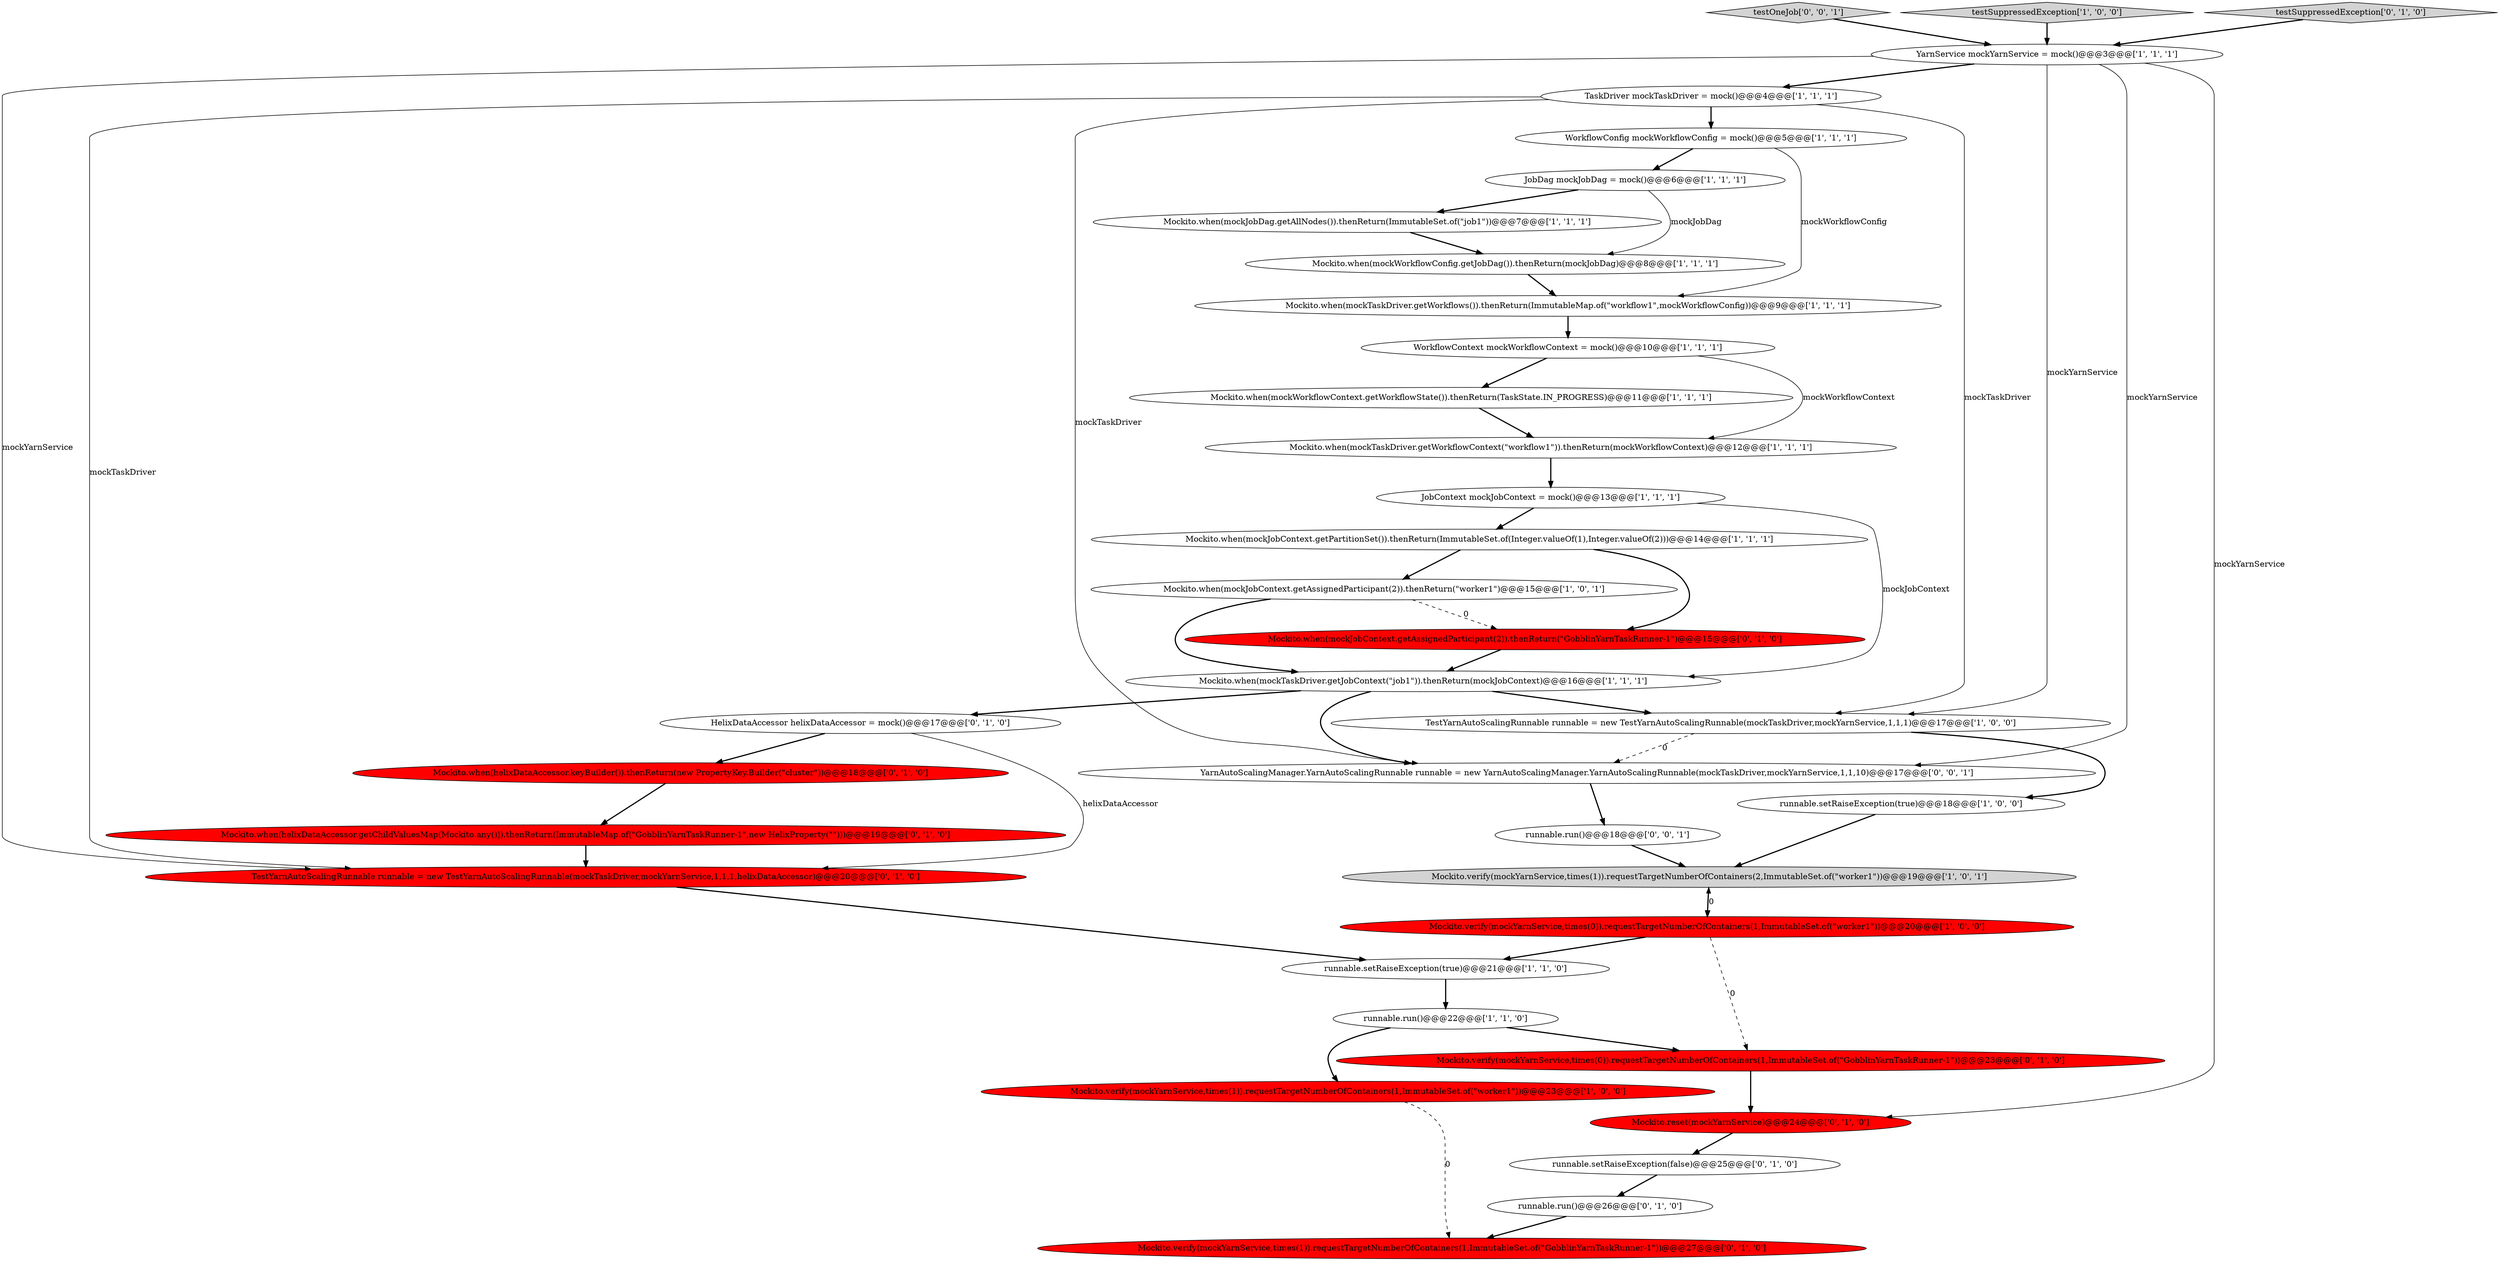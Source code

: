 digraph {
22 [style = filled, label = "Mockito.verify(mockYarnService,times(1)).requestTargetNumberOfContainers(1,ImmutableSet.of(\"GobblinYarnTaskRunner-1\"))@@@27@@@['0', '1', '0']", fillcolor = red, shape = ellipse image = "AAA1AAABBB2BBB"];
35 [style = filled, label = "testOneJob['0', '0', '1']", fillcolor = lightgray, shape = diamond image = "AAA0AAABBB3BBB"];
3 [style = filled, label = "WorkflowConfig mockWorkflowConfig = mock()@@@5@@@['1', '1', '1']", fillcolor = white, shape = ellipse image = "AAA0AAABBB1BBB"];
15 [style = filled, label = "runnable.setRaiseException(true)@@@21@@@['1', '1', '0']", fillcolor = white, shape = ellipse image = "AAA0AAABBB1BBB"];
12 [style = filled, label = "Mockito.when(mockTaskDriver.getWorkflowContext(\"workflow1\")).thenReturn(mockWorkflowContext)@@@12@@@['1', '1', '1']", fillcolor = white, shape = ellipse image = "AAA0AAABBB1BBB"];
17 [style = filled, label = "Mockito.when(mockTaskDriver.getWorkflows()).thenReturn(ImmutableMap.of(\"workflow1\",mockWorkflowConfig))@@@9@@@['1', '1', '1']", fillcolor = white, shape = ellipse image = "AAA0AAABBB1BBB"];
5 [style = filled, label = "testSuppressedException['1', '0', '0']", fillcolor = lightgray, shape = diamond image = "AAA0AAABBB1BBB"];
26 [style = filled, label = "runnable.setRaiseException(false)@@@25@@@['0', '1', '0']", fillcolor = white, shape = ellipse image = "AAA0AAABBB2BBB"];
2 [style = filled, label = "Mockito.when(mockJobDag.getAllNodes()).thenReturn(ImmutableSet.of(\"job1\"))@@@7@@@['1', '1', '1']", fillcolor = white, shape = ellipse image = "AAA0AAABBB1BBB"];
8 [style = filled, label = "YarnService mockYarnService = mock()@@@3@@@['1', '1', '1']", fillcolor = white, shape = ellipse image = "AAA0AAABBB1BBB"];
11 [style = filled, label = "TestYarnAutoScalingRunnable runnable = new TestYarnAutoScalingRunnable(mockTaskDriver,mockYarnService,1,1,1)@@@17@@@['1', '0', '0']", fillcolor = white, shape = ellipse image = "AAA0AAABBB1BBB"];
18 [style = filled, label = "JobDag mockJobDag = mock()@@@6@@@['1', '1', '1']", fillcolor = white, shape = ellipse image = "AAA0AAABBB1BBB"];
20 [style = filled, label = "Mockito.verify(mockYarnService,times(0)).requestTargetNumberOfContainers(1,ImmutableSet.of(\"worker1\"))@@@20@@@['1', '0', '0']", fillcolor = red, shape = ellipse image = "AAA1AAABBB1BBB"];
9 [style = filled, label = "Mockito.when(mockJobContext.getPartitionSet()).thenReturn(ImmutableSet.of(Integer.valueOf(1),Integer.valueOf(2)))@@@14@@@['1', '1', '1']", fillcolor = white, shape = ellipse image = "AAA0AAABBB1BBB"];
14 [style = filled, label = "Mockito.verify(mockYarnService,times(1)).requestTargetNumberOfContainers(2,ImmutableSet.of(\"worker1\"))@@@19@@@['1', '0', '1']", fillcolor = lightgray, shape = ellipse image = "AAA0AAABBB1BBB"];
16 [style = filled, label = "runnable.setRaiseException(true)@@@18@@@['1', '0', '0']", fillcolor = white, shape = ellipse image = "AAA0AAABBB1BBB"];
33 [style = filled, label = "runnable.run()@@@18@@@['0', '0', '1']", fillcolor = white, shape = ellipse image = "AAA0AAABBB3BBB"];
28 [style = filled, label = "Mockito.reset(mockYarnService)@@@24@@@['0', '1', '0']", fillcolor = red, shape = ellipse image = "AAA1AAABBB2BBB"];
24 [style = filled, label = "Mockito.when(mockJobContext.getAssignedParticipant(2)).thenReturn(\"GobblinYarnTaskRunner-1\")@@@15@@@['0', '1', '0']", fillcolor = red, shape = ellipse image = "AAA1AAABBB2BBB"];
32 [style = filled, label = "testSuppressedException['0', '1', '0']", fillcolor = lightgray, shape = diamond image = "AAA0AAABBB2BBB"];
31 [style = filled, label = "runnable.run()@@@26@@@['0', '1', '0']", fillcolor = white, shape = ellipse image = "AAA0AAABBB2BBB"];
30 [style = filled, label = "Mockito.when(helixDataAccessor.keyBuilder()).thenReturn(new PropertyKey.Builder(\"cluster\"))@@@18@@@['0', '1', '0']", fillcolor = red, shape = ellipse image = "AAA1AAABBB2BBB"];
27 [style = filled, label = "TestYarnAutoScalingRunnable runnable = new TestYarnAutoScalingRunnable(mockTaskDriver,mockYarnService,1,1,1,helixDataAccessor)@@@20@@@['0', '1', '0']", fillcolor = red, shape = ellipse image = "AAA1AAABBB2BBB"];
13 [style = filled, label = "Mockito.when(mockJobContext.getAssignedParticipant(2)).thenReturn(\"worker1\")@@@15@@@['1', '0', '1']", fillcolor = white, shape = ellipse image = "AAA0AAABBB1BBB"];
29 [style = filled, label = "Mockito.when(helixDataAccessor.getChildValuesMap(Mockito.any())).thenReturn(ImmutableMap.of(\"GobblinYarnTaskRunner-1\",new HelixProperty(\"\")))@@@19@@@['0', '1', '0']", fillcolor = red, shape = ellipse image = "AAA1AAABBB2BBB"];
7 [style = filled, label = "runnable.run()@@@22@@@['1', '1', '0']", fillcolor = white, shape = ellipse image = "AAA0AAABBB1BBB"];
25 [style = filled, label = "HelixDataAccessor helixDataAccessor = mock()@@@17@@@['0', '1', '0']", fillcolor = white, shape = ellipse image = "AAA0AAABBB2BBB"];
21 [style = filled, label = "Mockito.verify(mockYarnService,times(1)).requestTargetNumberOfContainers(1,ImmutableSet.of(\"worker1\"))@@@23@@@['1', '0', '0']", fillcolor = red, shape = ellipse image = "AAA1AAABBB1BBB"];
1 [style = filled, label = "Mockito.when(mockTaskDriver.getJobContext(\"job1\")).thenReturn(mockJobContext)@@@16@@@['1', '1', '1']", fillcolor = white, shape = ellipse image = "AAA0AAABBB1BBB"];
19 [style = filled, label = "WorkflowContext mockWorkflowContext = mock()@@@10@@@['1', '1', '1']", fillcolor = white, shape = ellipse image = "AAA0AAABBB1BBB"];
34 [style = filled, label = "YarnAutoScalingManager.YarnAutoScalingRunnable runnable = new YarnAutoScalingManager.YarnAutoScalingRunnable(mockTaskDriver,mockYarnService,1,1,10)@@@17@@@['0', '0', '1']", fillcolor = white, shape = ellipse image = "AAA0AAABBB3BBB"];
6 [style = filled, label = "TaskDriver mockTaskDriver = mock()@@@4@@@['1', '1', '1']", fillcolor = white, shape = ellipse image = "AAA0AAABBB1BBB"];
10 [style = filled, label = "Mockito.when(mockWorkflowContext.getWorkflowState()).thenReturn(TaskState.IN_PROGRESS)@@@11@@@['1', '1', '1']", fillcolor = white, shape = ellipse image = "AAA0AAABBB1BBB"];
0 [style = filled, label = "Mockito.when(mockWorkflowConfig.getJobDag()).thenReturn(mockJobDag)@@@8@@@['1', '1', '1']", fillcolor = white, shape = ellipse image = "AAA0AAABBB1BBB"];
23 [style = filled, label = "Mockito.verify(mockYarnService,times(0)).requestTargetNumberOfContainers(1,ImmutableSet.of(\"GobblinYarnTaskRunner-1\"))@@@23@@@['0', '1', '0']", fillcolor = red, shape = ellipse image = "AAA1AAABBB2BBB"];
4 [style = filled, label = "JobContext mockJobContext = mock()@@@13@@@['1', '1', '1']", fillcolor = white, shape = ellipse image = "AAA0AAABBB1BBB"];
8->34 [style = solid, label="mockYarnService"];
4->9 [style = bold, label=""];
6->3 [style = bold, label=""];
11->16 [style = bold, label=""];
5->8 [style = bold, label=""];
33->14 [style = bold, label=""];
4->1 [style = solid, label="mockJobContext"];
31->22 [style = bold, label=""];
15->7 [style = bold, label=""];
0->17 [style = bold, label=""];
11->34 [style = dashed, label="0"];
25->30 [style = bold, label=""];
34->33 [style = bold, label=""];
8->28 [style = solid, label="mockYarnService"];
19->10 [style = bold, label=""];
28->26 [style = bold, label=""];
8->6 [style = bold, label=""];
6->34 [style = solid, label="mockTaskDriver"];
18->0 [style = solid, label="mockJobDag"];
3->17 [style = solid, label="mockWorkflowConfig"];
18->2 [style = bold, label=""];
21->22 [style = dashed, label="0"];
17->19 [style = bold, label=""];
30->29 [style = bold, label=""];
13->1 [style = bold, label=""];
27->15 [style = bold, label=""];
1->11 [style = bold, label=""];
3->18 [style = bold, label=""];
23->28 [style = bold, label=""];
25->27 [style = solid, label="helixDataAccessor"];
29->27 [style = bold, label=""];
13->24 [style = dashed, label="0"];
26->31 [style = bold, label=""];
2->0 [style = bold, label=""];
32->8 [style = bold, label=""];
1->34 [style = bold, label=""];
6->27 [style = solid, label="mockTaskDriver"];
19->12 [style = solid, label="mockWorkflowContext"];
12->4 [style = bold, label=""];
8->11 [style = solid, label="mockYarnService"];
10->12 [style = bold, label=""];
7->23 [style = bold, label=""];
35->8 [style = bold, label=""];
20->23 [style = dashed, label="0"];
7->21 [style = bold, label=""];
16->14 [style = bold, label=""];
8->27 [style = solid, label="mockYarnService"];
24->1 [style = bold, label=""];
6->11 [style = solid, label="mockTaskDriver"];
20->14 [style = dashed, label="0"];
20->15 [style = bold, label=""];
1->25 [style = bold, label=""];
9->24 [style = bold, label=""];
14->20 [style = bold, label=""];
9->13 [style = bold, label=""];
}
